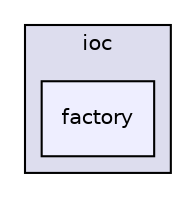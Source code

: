 digraph "src/ioc/factory" {
  compound=true
  node [ fontsize="10", fontname="Helvetica"];
  edge [ labelfontsize="10", labelfontname="Helvetica"];
  subgraph clusterdir_132d9c591ce68e492336e5ab1a5b0159 {
    graph [ bgcolor="#ddddee", pencolor="black", label="ioc" fontname="Helvetica", fontsize="10", URL="dir_132d9c591ce68e492336e5ab1a5b0159.html"]
  dir_848ebe944eea0541c2d561c61a49c76c [shape=box, label="factory", style="filled", fillcolor="#eeeeff", pencolor="black", URL="dir_848ebe944eea0541c2d561c61a49c76c.html"];
  }
}
